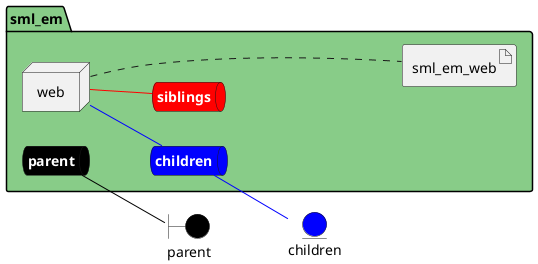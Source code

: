 @startuml

left to right direction


boundary parent #black


entity children #blue




package "sml_em" #88cc88 {
    queue parentnet #black [
            <b><color:white>parent</color></b>
    ]
    
    parentnet -[#black]- parent
    
    queue childrennet #blue [
            <b><color:white>children</color></b>
    ]
    
    childrennet -[#blue]- children
    
    queue siblingsnet #red [
            <b><color:white>siblings</color></b>
    ]
    

node "web" as webService


        artifact "sml_em_web" as sml_em_webimage
    
}

webService -[#blue]- childrennet

webService -[#red]- siblingsnet
webService .... sml_em_webimage


@enduml
